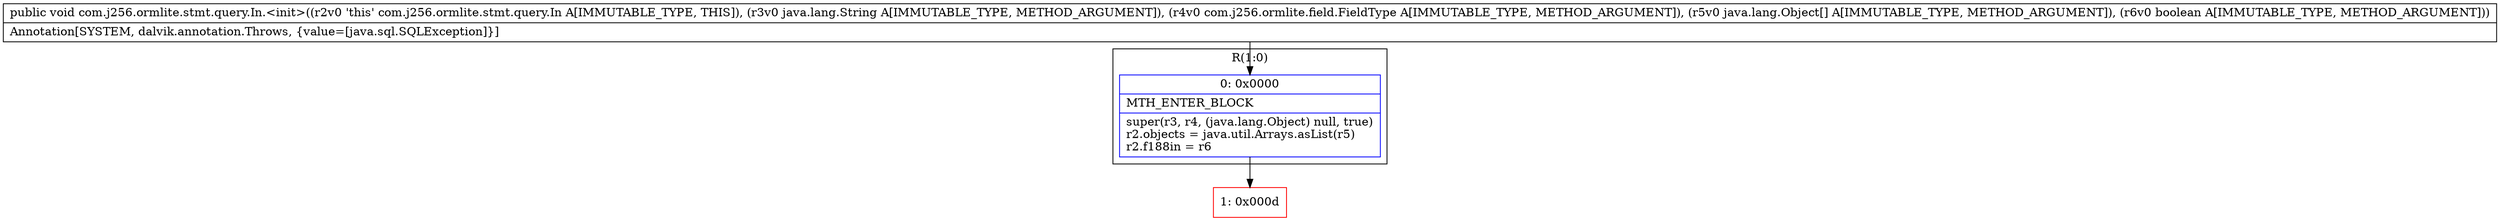 digraph "CFG forcom.j256.ormlite.stmt.query.In.\<init\>(Ljava\/lang\/String;Lcom\/j256\/ormlite\/field\/FieldType;[Ljava\/lang\/Object;Z)V" {
subgraph cluster_Region_1592879205 {
label = "R(1:0)";
node [shape=record,color=blue];
Node_0 [shape=record,label="{0\:\ 0x0000|MTH_ENTER_BLOCK\l|super(r3, r4, (java.lang.Object) null, true)\lr2.objects = java.util.Arrays.asList(r5)\lr2.f188in = r6\l}"];
}
Node_1 [shape=record,color=red,label="{1\:\ 0x000d}"];
MethodNode[shape=record,label="{public void com.j256.ormlite.stmt.query.In.\<init\>((r2v0 'this' com.j256.ormlite.stmt.query.In A[IMMUTABLE_TYPE, THIS]), (r3v0 java.lang.String A[IMMUTABLE_TYPE, METHOD_ARGUMENT]), (r4v0 com.j256.ormlite.field.FieldType A[IMMUTABLE_TYPE, METHOD_ARGUMENT]), (r5v0 java.lang.Object[] A[IMMUTABLE_TYPE, METHOD_ARGUMENT]), (r6v0 boolean A[IMMUTABLE_TYPE, METHOD_ARGUMENT]))  | Annotation[SYSTEM, dalvik.annotation.Throws, \{value=[java.sql.SQLException]\}]\l}"];
MethodNode -> Node_0;
Node_0 -> Node_1;
}

